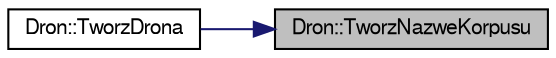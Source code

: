 digraph "Dron::TworzNazweKorpusu"
{
 // LATEX_PDF_SIZE
  edge [fontname="FreeSans",fontsize="10",labelfontname="FreeSans",labelfontsize="10"];
  node [fontname="FreeSans",fontsize="10",shape=record];
  rankdir="RL";
  Node1 [label="Dron::TworzNazweKorpusu",height=0.2,width=0.4,color="black", fillcolor="grey75", style="filled", fontcolor="black",tooltip="Metoda tworzaca nazwe korpusu."];
  Node1 -> Node2 [dir="back",color="midnightblue",fontsize="10",style="solid",fontname="FreeSans"];
  Node2 [label="Dron::TworzDrona",height=0.2,width=0.4,color="black", fillcolor="white", style="filled",URL="$a00130.html#ae8449c4acc9e1de1819b7db69f8665fe",tooltip="Metoda tworzaca zestaw plikow ze wspolrzednymi."];
}

